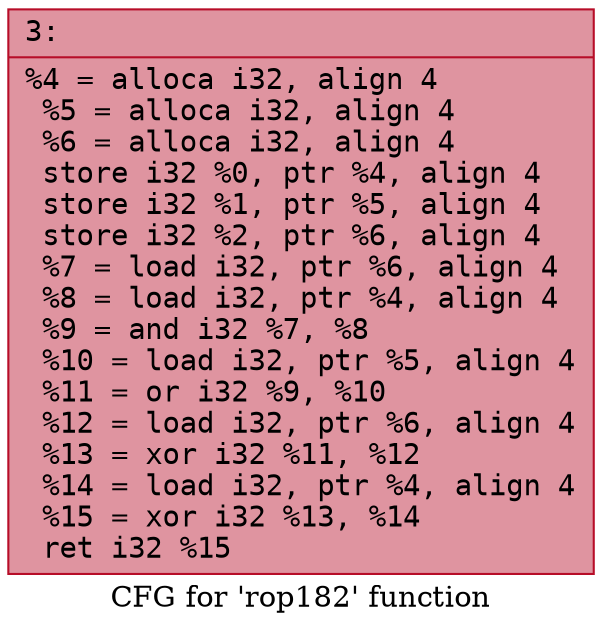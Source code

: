 digraph "CFG for 'rop182' function" {
	label="CFG for 'rop182' function";

	Node0x6000015c17c0 [shape=record,color="#b70d28ff", style=filled, fillcolor="#b70d2870" fontname="Courier",label="{3:\l|  %4 = alloca i32, align 4\l  %5 = alloca i32, align 4\l  %6 = alloca i32, align 4\l  store i32 %0, ptr %4, align 4\l  store i32 %1, ptr %5, align 4\l  store i32 %2, ptr %6, align 4\l  %7 = load i32, ptr %6, align 4\l  %8 = load i32, ptr %4, align 4\l  %9 = and i32 %7, %8\l  %10 = load i32, ptr %5, align 4\l  %11 = or i32 %9, %10\l  %12 = load i32, ptr %6, align 4\l  %13 = xor i32 %11, %12\l  %14 = load i32, ptr %4, align 4\l  %15 = xor i32 %13, %14\l  ret i32 %15\l}"];
}
